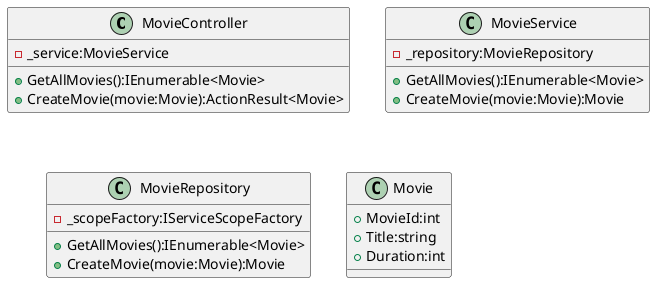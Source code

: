 ﻿@startuml
class MovieController {
    - _service:MovieService
    + GetAllMovies():IEnumerable<Movie>
    + CreateMovie(movie:Movie):ActionResult<Movie>
}

class MovieService {
    -  _repository:MovieRepository
    + GetAllMovies():IEnumerable<Movie>
    + CreateMovie(movie:Movie):Movie
}

class MovieRepository {
    -  _scopeFactory:IServiceScopeFactory
    +  GetAllMovies():IEnumerable<Movie>
    + CreateMovie(movie:Movie):Movie
}

class Movie {
    + MovieId:int
    + Title:string
    + Duration:int
}
@enduml